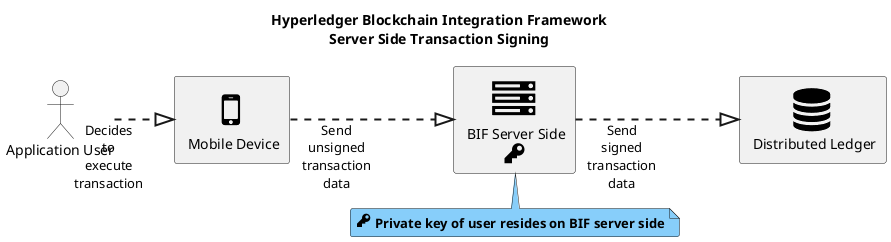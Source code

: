 
@startuml Server Side Transaction Signing

!include <tupadr3/common>
!include <tupadr3/font-awesome/mobile>
!include <tupadr3/font-awesome/database>
!include <tupadr3/font-awesome/key>
!include <tupadr3/font-awesome/server>

title Hyperledger Blockchain Integration Framework\nServer Side Transaction Signing

left to right direction
' allow_mixing
skinparam DefaultTextAlignment center
skinparam Linetype ortho
skinparam sequenceArrowThickness 2
skinparam roundcorner 5
skinparam maxmessagesize 30
skinparam sequenceParticipant underline

actor "Application User" as actor1 <<identity owner>>

FA_MOBILE(mobiledevice,"Mobile Device")

FA_SERVER(bifserverside,"BIF Server Side\n<size:30><&key></size>")
note bottom of bifserverside #LightSkyBlue
  <size:20><&key></size> <b>Private key of user resides on BIF server side</b>
end note

FA_DATABASE(dlt,"Distributed Ledger")

actor1 ..|> mobiledevice: Decides to execute transaction
mobiledevice ..|> bifserverside: Send unsigned transaction data
bifserverside ..|> dlt: Send signed transaction data

@enduml
